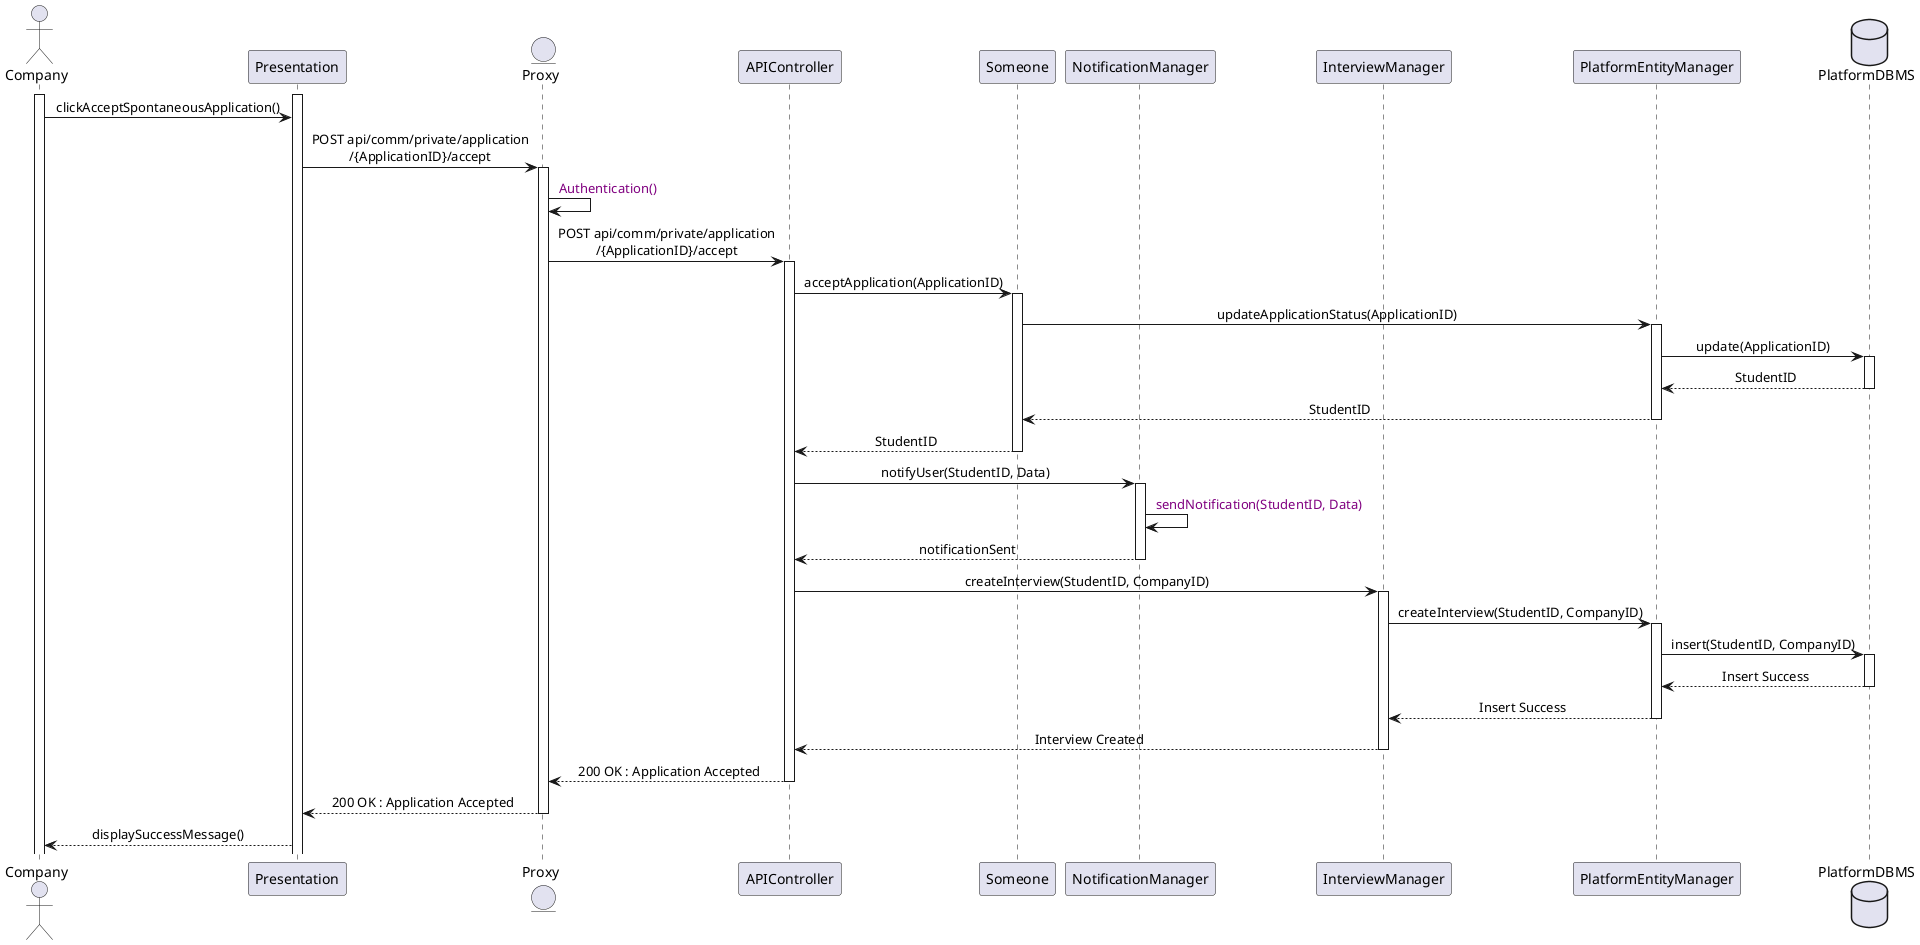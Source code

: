 @startuml Company Accepts Spontaneous Application
skinparam sequenceMessageAlign center

actor       Company
participant Presentation
entity      Proxy
participant APIController
participant Someone
participant NotificationManager
participant InterviewManager
participant PlatformEntityManager
database    PlatformDBMS

activate Company
activate Presentation
Company -> Presentation : clickAcceptSpontaneousApplication()
Presentation -> Proxy ++ : POST api/comm/private/application\n/{ApplicationID}/accept
Proxy -> Proxy : <color:purple> Authentication()
Proxy -> APIController ++ : POST api/comm/private/application\n/{ApplicationID}/accept
APIController -> Someone ++ : acceptApplication(ApplicationID)
Someone -> PlatformEntityManager ++ : updateApplicationStatus(ApplicationID)
PlatformEntityManager -> PlatformDBMS ++ : update(ApplicationID)
PlatformDBMS --> PlatformEntityManager -- : StudentID
PlatformEntityManager --> Someone -- : StudentID
Someone --> APIController -- : StudentID

APIController -> NotificationManager ++ : notifyUser(StudentID, Data)
NotificationManager -> NotificationManager : <color:purple> sendNotification(StudentID, Data)
NotificationManager --> APIController -- : notificationSent
APIController -> InterviewManager ++ : createInterview(StudentID, CompanyID)
InterviewManager -> PlatformEntityManager ++ : createInterview(StudentID, CompanyID)
PlatformEntityManager -> PlatformDBMS ++ : insert(StudentID, CompanyID)
PlatformDBMS --> PlatformEntityManager -- : Insert Success
PlatformEntityManager --> InterviewManager -- : Insert Success
InterviewManager --> APIController -- : Interview Created
APIController --> Proxy : 200 OK : Application Accepted
deactivate APIController
Proxy --> Presentation : 200 OK : Application Accepted
deactivate Proxy
Presentation --> Company : displaySuccessMessage()
@enduml
